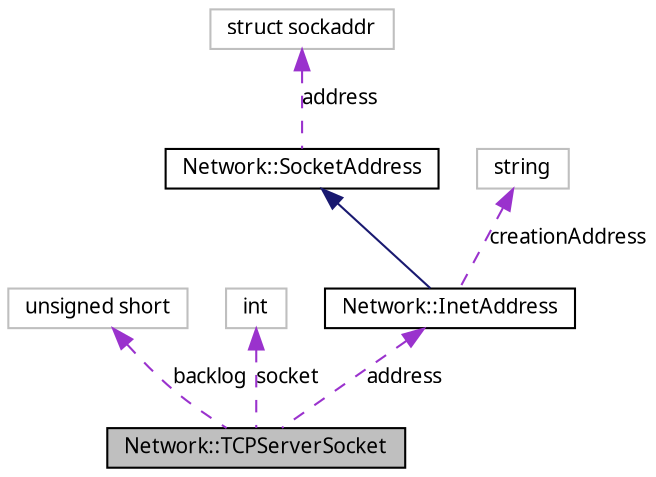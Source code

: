 digraph G
{
  edge [fontname="FreeSans.ttf",fontsize=10,labelfontname="FreeSans.ttf",labelfontsize=10];
  node [fontname="FreeSans.ttf",fontsize=10,shape=record];
  Node1 [label="Network::TCPServerSocket",height=0.2,width=0.4,color="black", fillcolor="grey75", style="filled" fontcolor="black"];
  Node2 -> Node1 [dir=back,color="darkorchid3",fontsize=10,style="dashed",label="backlog",fontname="FreeSans.ttf"];
  Node2 [label="unsigned short",height=0.2,width=0.4,color="grey75", fillcolor="white", style="filled"];
  Node3 -> Node1 [dir=back,color="darkorchid3",fontsize=10,style="dashed",label="socket",fontname="FreeSans.ttf"];
  Node3 [label="int",height=0.2,width=0.4,color="grey75", fillcolor="white", style="filled"];
  Node4 -> Node1 [dir=back,color="darkorchid3",fontsize=10,style="dashed",label="address",fontname="FreeSans.ttf"];
  Node4 [label="Network::InetAddress",height=0.2,width=0.4,color="black", fillcolor="white", style="filled",URL="$class_network_1_1_inet_address.html"];
  Node5 -> Node4 [dir=back,color="midnightblue",fontsize=10,style="solid",fontname="FreeSans.ttf"];
  Node5 [label="Network::SocketAddress",height=0.2,width=0.4,color="black", fillcolor="white", style="filled",URL="$class_network_1_1_socket_address.html"];
  Node6 -> Node5 [dir=back,color="darkorchid3",fontsize=10,style="dashed",label="address",fontname="FreeSans.ttf"];
  Node6 [label="struct sockaddr",height=0.2,width=0.4,color="grey75", fillcolor="white", style="filled"];
  Node7 -> Node4 [dir=back,color="darkorchid3",fontsize=10,style="dashed",label="creationAddress",fontname="FreeSans.ttf"];
  Node7 [label="string",height=0.2,width=0.4,color="grey75", fillcolor="white", style="filled"];
}

